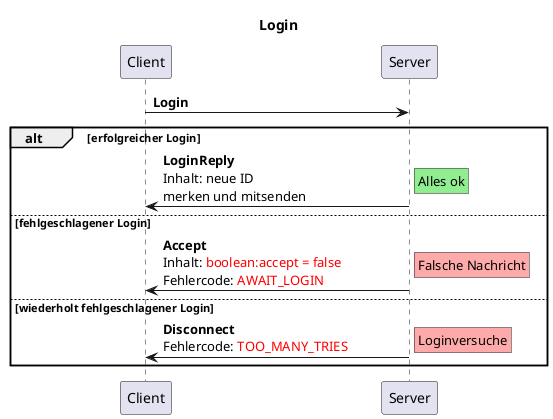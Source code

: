 @startuml
skinparam ParticipantPadding 100

title Login

Client -> Server : **Login**
alt erfolgreicher Login
    Client <- Server : **LoginReply**\nInhalt: neue ID\nmerken und mitsenden
    rnote right #lightgreen : Alles ok

else fehlgeschlagener Login
    Client <- Server : **Accept**\nInhalt: <color #red>boolean:accept = false</color>\nFehlercode: <color #red>AWAIT_LOGIN</color>
    rnote right #FFAAAA : Falsche Nachricht

else wiederholt fehlgeschlagener Login
    Client <- Server : **Disconnect**\nFehlercode: <color #red>TOO_MANY_TRIES</color>
    rnote right #FFAAAA : Loginversuche

end

@enduml